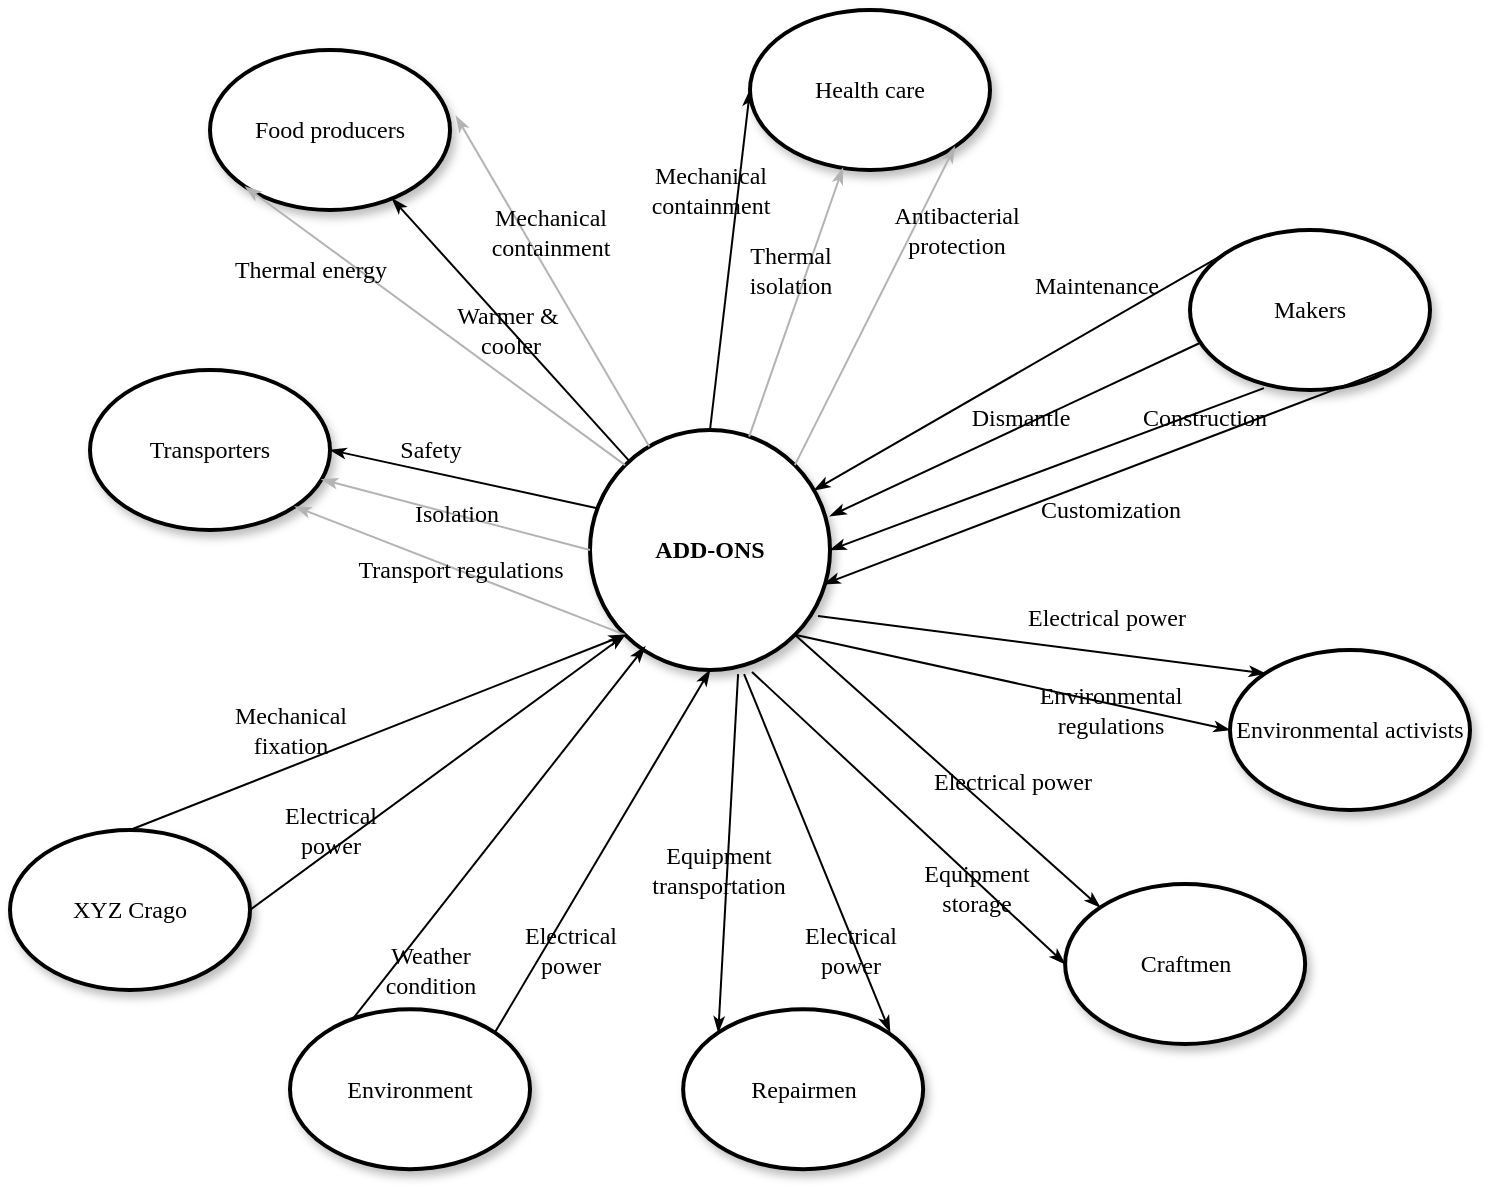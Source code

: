 <mxfile version="14.7.3" type="github">
  <diagram name="Page-1" id="ad52d381-51e7-2e0d-a935-2d0ddd2fd229">
    <mxGraphModel dx="1186" dy="651" grid="1" gridSize="10" guides="1" tooltips="1" connect="1" arrows="1" fold="1" page="1" pageScale="1" pageWidth="1100" pageHeight="850" background="none" math="0" shadow="0">
      <root>
        <mxCell id="0" />
        <mxCell id="1" parent="0" />
        <mxCell id="2c924340bb9dbf6c-2" value="Food producers" style="ellipse;whiteSpace=wrap;html=1;rounded=1;shadow=1;comic=0;labelBackgroundColor=none;strokeWidth=2;fontFamily=Verdana;fontSize=12;align=center;" parent="1" vertex="1">
          <mxGeometry x="340" y="70" width="120" height="80" as="geometry" />
        </mxCell>
        <mxCell id="2c924340bb9dbf6c-3" value="Health care" style="ellipse;whiteSpace=wrap;html=1;rounded=1;shadow=1;comic=0;labelBackgroundColor=none;strokeWidth=2;fontFamily=Verdana;fontSize=12;align=center;" parent="1" vertex="1">
          <mxGeometry x="610" y="50" width="120" height="80" as="geometry" />
        </mxCell>
        <mxCell id="2c924340bb9dbf6c-4" value="&lt;b&gt;ADD-ONS&lt;/b&gt;" style="ellipse;whiteSpace=wrap;html=1;rounded=1;shadow=1;comic=0;labelBackgroundColor=none;strokeWidth=2;fontFamily=Verdana;fontSize=12;align=center;" parent="1" vertex="1">
          <mxGeometry x="530" y="260" width="120" height="120" as="geometry" />
        </mxCell>
        <mxCell id="2c924340bb9dbf6c-5" value="Transporters" style="ellipse;whiteSpace=wrap;html=1;rounded=1;shadow=1;comic=0;labelBackgroundColor=none;strokeWidth=2;fontFamily=Verdana;fontSize=12;align=center;" parent="1" vertex="1">
          <mxGeometry x="280" y="230" width="120" height="80" as="geometry" />
        </mxCell>
        <mxCell id="2c924340bb9dbf6c-6" value="Makers" style="ellipse;whiteSpace=wrap;html=1;rounded=1;shadow=1;comic=0;labelBackgroundColor=none;strokeWidth=2;fontFamily=Verdana;fontSize=12;align=center;" parent="1" vertex="1">
          <mxGeometry x="830" y="160" width="120" height="80" as="geometry" />
        </mxCell>
        <mxCell id="2c924340bb9dbf6c-31" value="&lt;div&gt;Warmer &amp;amp;&amp;nbsp; &lt;br&gt;&lt;/div&gt;&lt;div&gt;cooler &lt;/div&gt;" style="edgeStyle=none;rounded=1;html=1;labelBackgroundColor=none;startArrow=none;startFill=0;startSize=5;endArrow=classicThin;endFill=1;endSize=5;jettySize=auto;orthogonalLoop=1;strokeColor=#000000;strokeWidth=1;fontFamily=Verdana;fontSize=12" parent="1" source="2c924340bb9dbf6c-4" target="2c924340bb9dbf6c-2" edge="1">
          <mxGeometry relative="1" as="geometry" />
        </mxCell>
        <mxCell id="2c924340bb9dbf6c-32" value="&lt;div&gt;Thermal&lt;/div&gt;&lt;div&gt; isolation &lt;/div&gt;" style="edgeStyle=none;rounded=1;html=1;labelBackgroundColor=none;startArrow=none;startFill=0;startSize=5;endArrow=classicThin;endFill=1;endSize=5;jettySize=auto;orthogonalLoop=1;strokeColor=#B3B3B3;strokeWidth=1;fontFamily=Verdana;fontSize=12" parent="1" source="2c924340bb9dbf6c-4" target="2c924340bb9dbf6c-3" edge="1">
          <mxGeometry x="0.2" y="8" relative="1" as="geometry">
            <mxPoint as="offset" />
          </mxGeometry>
        </mxCell>
        <mxCell id="2c924340bb9dbf6c-33" value="Isolation" style="edgeStyle=none;rounded=1;html=1;labelBackgroundColor=none;startArrow=none;startFill=0;startSize=5;endArrow=classicThin;endFill=1;endSize=5;jettySize=auto;orthogonalLoop=1;strokeColor=#B3B3B3;strokeWidth=1;fontFamily=Verdana;fontSize=12;exitX=0;exitY=0.5;exitDx=0;exitDy=0;" parent="1" source="2c924340bb9dbf6c-4" target="2c924340bb9dbf6c-5" edge="1">
          <mxGeometry relative="1" as="geometry" />
        </mxCell>
        <mxCell id="2c924340bb9dbf6c-35" value="Transport regulations" style="edgeStyle=none;rounded=1;html=1;labelBackgroundColor=none;startArrow=none;startFill=0;startSize=5;endArrow=classicThin;endFill=1;endSize=5;jettySize=auto;orthogonalLoop=1;strokeColor=#B3B3B3;strokeWidth=1;fontFamily=Verdana;fontSize=12;exitX=0;exitY=1;exitDx=0;exitDy=0;entryX=1;entryY=1;entryDx=0;entryDy=0;" parent="1" source="2c924340bb9dbf6c-4" target="2c924340bb9dbf6c-5" edge="1">
          <mxGeometry relative="1" as="geometry">
            <mxPoint x="553.328" y="501.668" as="targetPoint" />
          </mxGeometry>
        </mxCell>
        <mxCell id="2c924340bb9dbf6c-52" value="Environmental activists " style="ellipse;whiteSpace=wrap;html=1;rounded=1;shadow=1;comic=0;labelBackgroundColor=none;strokeWidth=2;fontFamily=Verdana;fontSize=12;align=center;" parent="1" vertex="1">
          <mxGeometry x="850" y="370" width="120" height="80" as="geometry" />
        </mxCell>
        <mxCell id="2c924340bb9dbf6c-61" value="&lt;div&gt;Mechanical &lt;br&gt;&lt;/div&gt;&lt;div&gt;containment &lt;/div&gt;" style="edgeStyle=none;rounded=1;html=1;labelBackgroundColor=none;startArrow=none;startFill=0;startSize=5;endArrow=classicThin;endFill=1;endSize=5;jettySize=auto;orthogonalLoop=1;strokeColor=#B3B3B3;strokeWidth=1;fontFamily=Verdana;fontSize=12;entryX=1.025;entryY=0.413;entryDx=0;entryDy=0;entryPerimeter=0;" parent="1" source="2c924340bb9dbf6c-4" target="2c924340bb9dbf6c-2" edge="1">
          <mxGeometry x="0.238" y="-12" relative="1" as="geometry">
            <mxPoint x="510" y="120" as="targetPoint" />
            <mxPoint y="1" as="offset" />
          </mxGeometry>
        </mxCell>
        <mxCell id="2c924340bb9dbf6c-62" value="Thermal energy " style="edgeStyle=none;rounded=1;html=1;labelBackgroundColor=none;startArrow=none;startFill=0;startSize=5;endArrow=classicThin;endFill=1;endSize=5;jettySize=auto;orthogonalLoop=1;strokeColor=#B3B3B3;strokeWidth=1;fontFamily=Verdana;fontSize=12;exitX=0;exitY=0;exitDx=0;exitDy=0;entryX=0;entryY=1;entryDx=0;entryDy=0;" parent="1" source="2c924340bb9dbf6c-4" target="2c924340bb9dbf6c-2" edge="1">
          <mxGeometry x="0.569" y="14" relative="1" as="geometry">
            <mxPoint x="423" y="200" as="targetPoint" />
            <mxPoint y="1" as="offset" />
          </mxGeometry>
        </mxCell>
        <mxCell id="MILclG34LUgPKMVoBRna-1" value="Safety " style="edgeStyle=none;rounded=1;html=1;labelBackgroundColor=none;startArrow=none;startFill=0;startSize=5;endArrow=classicThin;endFill=1;endSize=5;jettySize=auto;orthogonalLoop=1;strokeColor=#000000;strokeWidth=1;fontFamily=Verdana;fontSize=12;exitX=0.025;exitY=0.325;exitDx=0;exitDy=0;exitPerimeter=0;" edge="1" parent="1" source="2c924340bb9dbf6c-4">
          <mxGeometry x="0.282" y="-11" relative="1" as="geometry">
            <mxPoint x="559.652" y="285.592" as="sourcePoint" />
            <mxPoint x="400" y="270" as="targetPoint" />
            <mxPoint as="offset" />
          </mxGeometry>
        </mxCell>
        <mxCell id="MILclG34LUgPKMVoBRna-3" value="&lt;div&gt;&lt;div&gt;Mechanical &lt;br&gt;&lt;/div&gt;&lt;div&gt;containment &lt;/div&gt;&lt;/div&gt;" style="edgeStyle=none;rounded=1;html=1;labelBackgroundColor=none;startArrow=none;startFill=0;startSize=5;endArrow=classicThin;endFill=1;endSize=5;jettySize=auto;orthogonalLoop=1;strokeColor=#000000;strokeWidth=1;fontFamily=Verdana;fontSize=12;entryX=0;entryY=0.5;entryDx=0;entryDy=0;exitX=0.5;exitY=0;exitDx=0;exitDy=0;" edge="1" parent="1" source="2c924340bb9dbf6c-4" target="2c924340bb9dbf6c-3">
          <mxGeometry x="0.393" y="14" relative="1" as="geometry">
            <mxPoint x="559.652" y="285.592" as="sourcePoint" />
            <mxPoint x="440.99" y="154.252" as="targetPoint" />
            <mxPoint as="offset" />
          </mxGeometry>
        </mxCell>
        <mxCell id="MILclG34LUgPKMVoBRna-4" value="&lt;div&gt;Antibacterial &lt;br&gt;protection&lt;br&gt;&lt;/div&gt;" style="edgeStyle=none;rounded=1;html=1;labelBackgroundColor=none;startArrow=none;startFill=0;startSize=5;endArrow=classicThin;endFill=1;endSize=5;jettySize=auto;orthogonalLoop=1;strokeColor=#B3B3B3;strokeWidth=1;fontFamily=Verdana;fontSize=12;exitX=1;exitY=0;exitDx=0;exitDy=0;entryX=1;entryY=1;entryDx=0;entryDy=0;" edge="1" parent="1" source="2c924340bb9dbf6c-4" target="2c924340bb9dbf6c-3">
          <mxGeometry x="0.582" y="-19" relative="1" as="geometry">
            <mxPoint x="619.596" y="273.29" as="sourcePoint" />
            <mxPoint x="666.447" y="138.966" as="targetPoint" />
            <mxPoint as="offset" />
          </mxGeometry>
        </mxCell>
        <mxCell id="MILclG34LUgPKMVoBRna-5" value="&lt;div&gt;&lt;div&gt;Maintenance&lt;br&gt;&lt;/div&gt;&lt;/div&gt;" style="edgeStyle=none;rounded=1;html=1;labelBackgroundColor=none;startArrow=none;startFill=0;startSize=5;endArrow=classicThin;endFill=1;endSize=5;jettySize=auto;orthogonalLoop=1;strokeColor=#000000;strokeWidth=1;fontFamily=Verdana;fontSize=12;exitX=0;exitY=0;exitDx=0;exitDy=0;" edge="1" parent="1" source="2c924340bb9dbf6c-6" target="2c924340bb9dbf6c-4">
          <mxGeometry x="-0.462" y="-18" relative="1" as="geometry">
            <mxPoint x="650" y="320" as="sourcePoint" />
            <mxPoint x="620" y="100" as="targetPoint" />
            <mxPoint as="offset" />
          </mxGeometry>
        </mxCell>
        <mxCell id="MILclG34LUgPKMVoBRna-6" value="&lt;div&gt;&lt;div&gt;Dismantle&lt;br&gt;&lt;/div&gt;&lt;/div&gt;" style="edgeStyle=none;rounded=1;html=1;labelBackgroundColor=none;startArrow=none;startFill=0;startSize=5;endArrow=classicThin;endFill=1;endSize=5;jettySize=auto;orthogonalLoop=1;strokeColor=#000000;strokeWidth=1;fontFamily=Verdana;fontSize=12;exitX=0.05;exitY=0.7;exitDx=0;exitDy=0;exitPerimeter=0;" edge="1" parent="1" source="2c924340bb9dbf6c-6">
          <mxGeometry x="-0.036" y="-4" relative="1" as="geometry">
            <mxPoint x="837.574" y="211.716" as="sourcePoint" />
            <mxPoint x="650" y="303" as="targetPoint" />
            <mxPoint as="offset" />
          </mxGeometry>
        </mxCell>
        <mxCell id="MILclG34LUgPKMVoBRna-7" value="&lt;div&gt;&lt;div&gt;Construction&lt;br&gt;&lt;/div&gt;&lt;/div&gt;" style="edgeStyle=none;rounded=1;html=1;labelBackgroundColor=none;startArrow=none;startFill=0;startSize=5;endArrow=classicThin;endFill=1;endSize=5;jettySize=auto;orthogonalLoop=1;strokeColor=#000000;strokeWidth=1;fontFamily=Verdana;fontSize=12;exitX=0.308;exitY=0.988;exitDx=0;exitDy=0;exitPerimeter=0;entryX=1;entryY=0.5;entryDx=0;entryDy=0;" edge="1" parent="1" source="2c924340bb9dbf6c-6" target="2c924340bb9dbf6c-4">
          <mxGeometry x="-0.716" y="4" relative="1" as="geometry">
            <mxPoint x="826" y="256" as="sourcePoint" />
            <mxPoint x="660" y="313" as="targetPoint" />
            <mxPoint as="offset" />
          </mxGeometry>
        </mxCell>
        <mxCell id="MILclG34LUgPKMVoBRna-8" value="&lt;div&gt;&lt;div&gt;Customization&lt;br&gt;&lt;/div&gt;&lt;/div&gt;" style="edgeStyle=none;rounded=1;html=1;labelBackgroundColor=none;startArrow=none;startFill=0;startSize=5;endArrow=classicThin;endFill=1;endSize=5;jettySize=auto;orthogonalLoop=1;strokeColor=#000000;strokeWidth=1;fontFamily=Verdana;fontSize=12;exitX=1;exitY=1;exitDx=0;exitDy=0;entryX=0.975;entryY=0.642;entryDx=0;entryDy=0;entryPerimeter=0;" edge="1" parent="1" source="2c924340bb9dbf6c-6" target="2c924340bb9dbf6c-4">
          <mxGeometry x="0.039" y="16" relative="1" as="geometry">
            <mxPoint x="876.96" y="249.04" as="sourcePoint" />
            <mxPoint x="660" y="330" as="targetPoint" />
            <mxPoint as="offset" />
          </mxGeometry>
        </mxCell>
        <mxCell id="MILclG34LUgPKMVoBRna-9" value="Electrical power" style="edgeStyle=none;rounded=1;html=1;labelBackgroundColor=none;startArrow=none;startFill=0;startSize=5;endArrow=classicThin;endFill=1;endSize=5;jettySize=auto;orthogonalLoop=1;strokeColor=#000000;strokeWidth=1;fontFamily=Verdana;fontSize=12;exitX=0.95;exitY=0.775;exitDx=0;exitDy=0;exitPerimeter=0;entryX=0;entryY=0;entryDx=0;entryDy=0;" edge="1" parent="1" source="2c924340bb9dbf6c-4" target="2c924340bb9dbf6c-52">
          <mxGeometry x="0.268" y="17" relative="1" as="geometry">
            <mxPoint x="857.574" y="181.716" as="sourcePoint" />
            <mxPoint x="870" y="390" as="targetPoint" />
            <mxPoint as="offset" />
          </mxGeometry>
        </mxCell>
        <mxCell id="MILclG34LUgPKMVoBRna-10" value="&lt;div&gt;Environmental&lt;/div&gt;&lt;div&gt; regulations&lt;/div&gt;" style="edgeStyle=none;rounded=1;html=1;labelBackgroundColor=none;startArrow=none;startFill=0;startSize=5;endArrow=classicThin;endFill=1;endSize=5;jettySize=auto;orthogonalLoop=1;strokeColor=#000000;strokeWidth=1;fontFamily=Verdana;fontSize=12;exitX=1;exitY=1;exitDx=0;exitDy=0;entryX=0;entryY=0.5;entryDx=0;entryDy=0;" edge="1" parent="1" source="2c924340bb9dbf6c-4" target="2c924340bb9dbf6c-52">
          <mxGeometry x="0.454" y="-3" relative="1" as="geometry">
            <mxPoint x="654" y="363" as="sourcePoint" />
            <mxPoint x="877.574" y="391.716" as="targetPoint" />
            <mxPoint as="offset" />
          </mxGeometry>
        </mxCell>
        <mxCell id="MILclG34LUgPKMVoBRna-14" value="Craftmen" style="ellipse;whiteSpace=wrap;html=1;rounded=1;shadow=1;comic=0;labelBackgroundColor=none;strokeWidth=2;fontFamily=Verdana;fontSize=12;align=center;" vertex="1" parent="1">
          <mxGeometry x="767.57" y="487" width="120" height="80" as="geometry" />
        </mxCell>
        <mxCell id="MILclG34LUgPKMVoBRna-15" value="Electrical power" style="edgeStyle=none;rounded=1;html=1;labelBackgroundColor=none;startArrow=none;startFill=0;startSize=5;endArrow=classicThin;endFill=1;endSize=5;jettySize=auto;orthogonalLoop=1;strokeColor=#000000;strokeWidth=1;fontFamily=Verdana;fontSize=12;exitX=1;exitY=1;exitDx=0;exitDy=0;entryX=0;entryY=0;entryDx=0;entryDy=0;" edge="1" target="MILclG34LUgPKMVoBRna-14" parent="1" source="2c924340bb9dbf6c-4">
          <mxGeometry x="0.268" y="17" relative="1" as="geometry">
            <mxPoint x="561.57" y="470" as="sourcePoint" />
            <mxPoint x="787.57" y="507" as="targetPoint" />
            <mxPoint as="offset" />
          </mxGeometry>
        </mxCell>
        <mxCell id="MILclG34LUgPKMVoBRna-16" value="&lt;div&gt;Equipment &lt;br&gt;&lt;/div&gt;&lt;div&gt;storage&lt;br&gt;&lt;/div&gt;" style="edgeStyle=none;rounded=1;html=1;labelBackgroundColor=none;startArrow=none;startFill=0;startSize=5;endArrow=classicThin;endFill=1;endSize=5;jettySize=auto;orthogonalLoop=1;strokeColor=#000000;strokeWidth=1;fontFamily=Verdana;fontSize=12;exitX=0.675;exitY=1.008;exitDx=0;exitDy=0;entryX=0;entryY=0.5;entryDx=0;entryDy=0;exitPerimeter=0;" edge="1" target="MILclG34LUgPKMVoBRna-14" parent="1" source="2c924340bb9dbf6c-4">
          <mxGeometry x="0.454" y="-3" relative="1" as="geometry">
            <mxPoint x="549.996" y="479.426" as="sourcePoint" />
            <mxPoint x="795.144" y="508.716" as="targetPoint" />
            <mxPoint as="offset" />
          </mxGeometry>
        </mxCell>
        <mxCell id="MILclG34LUgPKMVoBRna-21" value="Repairmen" style="ellipse;whiteSpace=wrap;html=1;rounded=1;shadow=1;comic=0;labelBackgroundColor=none;strokeWidth=2;fontFamily=Verdana;fontSize=12;align=center;" vertex="1" parent="1">
          <mxGeometry x="576.57" y="549.57" width="120" height="80" as="geometry" />
        </mxCell>
        <mxCell id="MILclG34LUgPKMVoBRna-22" value="&lt;div&gt;Equipment &lt;br&gt;&lt;/div&gt;&lt;div&gt;transportation&lt;br&gt;&lt;/div&gt;" style="edgeStyle=none;rounded=1;html=1;labelBackgroundColor=none;startArrow=none;startFill=0;startSize=5;endArrow=classicThin;endFill=1;endSize=5;jettySize=auto;orthogonalLoop=1;strokeColor=#000000;strokeWidth=1;fontFamily=Verdana;fontSize=12;exitX=0.617;exitY=1.017;exitDx=0;exitDy=0;entryX=0;entryY=0;entryDx=0;entryDy=0;exitPerimeter=0;" edge="1" target="MILclG34LUgPKMVoBRna-21" parent="1" source="2c924340bb9dbf6c-4">
          <mxGeometry x="0.096" y="-4" relative="1" as="geometry">
            <mxPoint x="420" y="443.53" as="sourcePoint" />
            <mxPoint x="604.144" y="571.286" as="targetPoint" />
            <mxPoint x="-1" as="offset" />
          </mxGeometry>
        </mxCell>
        <mxCell id="MILclG34LUgPKMVoBRna-23" value="&lt;div&gt;Electrical &lt;br&gt;&lt;/div&gt;&lt;div&gt;power&lt;/div&gt;" style="edgeStyle=none;rounded=1;html=1;labelBackgroundColor=none;startArrow=none;startFill=0;startSize=5;endArrow=classicThin;endFill=1;endSize=5;jettySize=auto;orthogonalLoop=1;strokeColor=#000000;strokeWidth=1;fontFamily=Verdana;fontSize=12;exitX=0.642;exitY=1.017;exitDx=0;exitDy=0;exitPerimeter=0;" edge="1" parent="1" source="2c924340bb9dbf6c-4">
          <mxGeometry x="0.529" y="-3" relative="1" as="geometry">
            <mxPoint x="441.426" y="424.996" as="sourcePoint" />
            <mxPoint x="680" y="561" as="targetPoint" />
            <mxPoint as="offset" />
          </mxGeometry>
        </mxCell>
        <mxCell id="MILclG34LUgPKMVoBRna-25" value="Environment" style="ellipse;whiteSpace=wrap;html=1;rounded=1;shadow=1;comic=0;labelBackgroundColor=none;strokeWidth=2;fontFamily=Verdana;fontSize=12;align=center;" vertex="1" parent="1">
          <mxGeometry x="380.0" y="549.57" width="120" height="80" as="geometry" />
        </mxCell>
        <mxCell id="MILclG34LUgPKMVoBRna-26" value="&lt;div&gt;Electrical &lt;br&gt;&lt;/div&gt;&lt;div&gt;power&lt;br&gt;&lt;/div&gt;" style="edgeStyle=none;rounded=1;html=1;labelBackgroundColor=none;startArrow=none;startFill=0;startSize=5;endArrow=classicThin;endFill=1;endSize=5;jettySize=auto;orthogonalLoop=1;strokeColor=#000000;strokeWidth=1;fontFamily=Verdana;fontSize=12;exitX=1;exitY=0;exitDx=0;exitDy=0;entryX=0.5;entryY=1;entryDx=0;entryDy=0;" edge="1" parent="1" source="MILclG34LUgPKMVoBRna-25" target="2c924340bb9dbf6c-4">
          <mxGeometry x="-0.481" y="-11" relative="1" as="geometry">
            <mxPoint x="543" y="309" as="sourcePoint" />
            <mxPoint x="410" y="280" as="targetPoint" />
            <mxPoint as="offset" />
          </mxGeometry>
        </mxCell>
        <mxCell id="MILclG34LUgPKMVoBRna-27" value="&lt;div&gt;Weather &lt;br&gt;&lt;/div&gt;&lt;div&gt;condition&lt;br&gt;&lt;/div&gt;" style="edgeStyle=none;rounded=1;html=1;labelBackgroundColor=none;startArrow=none;startFill=0;startSize=5;endArrow=classicThin;endFill=1;endSize=5;jettySize=auto;orthogonalLoop=1;strokeColor=#000000;strokeWidth=1;fontFamily=Verdana;fontSize=12;exitX=0.258;exitY=0.068;exitDx=0;exitDy=0;entryX=0.5;entryY=1;entryDx=0;entryDy=0;exitPerimeter=0;" edge="1" parent="1" source="MILclG34LUgPKMVoBRna-25">
          <mxGeometry x="-0.631" y="-15" relative="1" as="geometry">
            <mxPoint x="449.996" y="549.566" as="sourcePoint" />
            <mxPoint x="557.57" y="368.28" as="targetPoint" />
            <mxPoint as="offset" />
          </mxGeometry>
        </mxCell>
        <mxCell id="MILclG34LUgPKMVoBRna-28" value="XYZ Crago" style="ellipse;whiteSpace=wrap;html=1;rounded=1;shadow=1;comic=0;labelBackgroundColor=none;strokeWidth=2;fontFamily=Verdana;fontSize=12;align=center;" vertex="1" parent="1">
          <mxGeometry x="240.0" y="460.0" width="120" height="80" as="geometry" />
        </mxCell>
        <mxCell id="MILclG34LUgPKMVoBRna-29" value="&lt;div&gt;Mechanical &lt;br&gt;&lt;/div&gt;&lt;div&gt;fixation&lt;/div&gt;" style="edgeStyle=none;rounded=1;html=1;labelBackgroundColor=none;startArrow=none;startFill=0;startSize=5;endArrow=classicThin;endFill=1;endSize=5;jettySize=auto;orthogonalLoop=1;strokeColor=#000000;strokeWidth=1;fontFamily=Verdana;fontSize=12;exitX=0.5;exitY=0;exitDx=0;exitDy=0;entryX=0;entryY=1;entryDx=0;entryDy=0;" edge="1" parent="1" source="MILclG34LUgPKMVoBRna-28" target="2c924340bb9dbf6c-4">
          <mxGeometry x="-0.303" y="17" relative="1" as="geometry">
            <mxPoint x="313.39" y="486.73" as="sourcePoint" />
            <mxPoint x="460.0" y="300" as="targetPoint" />
            <mxPoint as="offset" />
          </mxGeometry>
        </mxCell>
        <mxCell id="MILclG34LUgPKMVoBRna-30" value="&lt;div&gt;Electrical &lt;br&gt;&lt;/div&gt;&lt;div&gt;power&lt;/div&gt;" style="edgeStyle=none;rounded=1;html=1;labelBackgroundColor=none;startArrow=none;startFill=0;startSize=5;endArrow=classicThin;endFill=1;endSize=5;jettySize=auto;orthogonalLoop=1;strokeColor=#000000;strokeWidth=1;fontFamily=Verdana;fontSize=12;exitX=1;exitY=0.5;exitDx=0;exitDy=0;entryX=0;entryY=1;entryDx=0;entryDy=0;" edge="1" parent="1" source="MILclG34LUgPKMVoBRna-28" target="2c924340bb9dbf6c-4">
          <mxGeometry x="-0.519" y="9" relative="1" as="geometry">
            <mxPoint x="310" y="470" as="sourcePoint" />
            <mxPoint x="557.574" y="372.426" as="targetPoint" />
            <mxPoint as="offset" />
          </mxGeometry>
        </mxCell>
      </root>
    </mxGraphModel>
  </diagram>
</mxfile>
